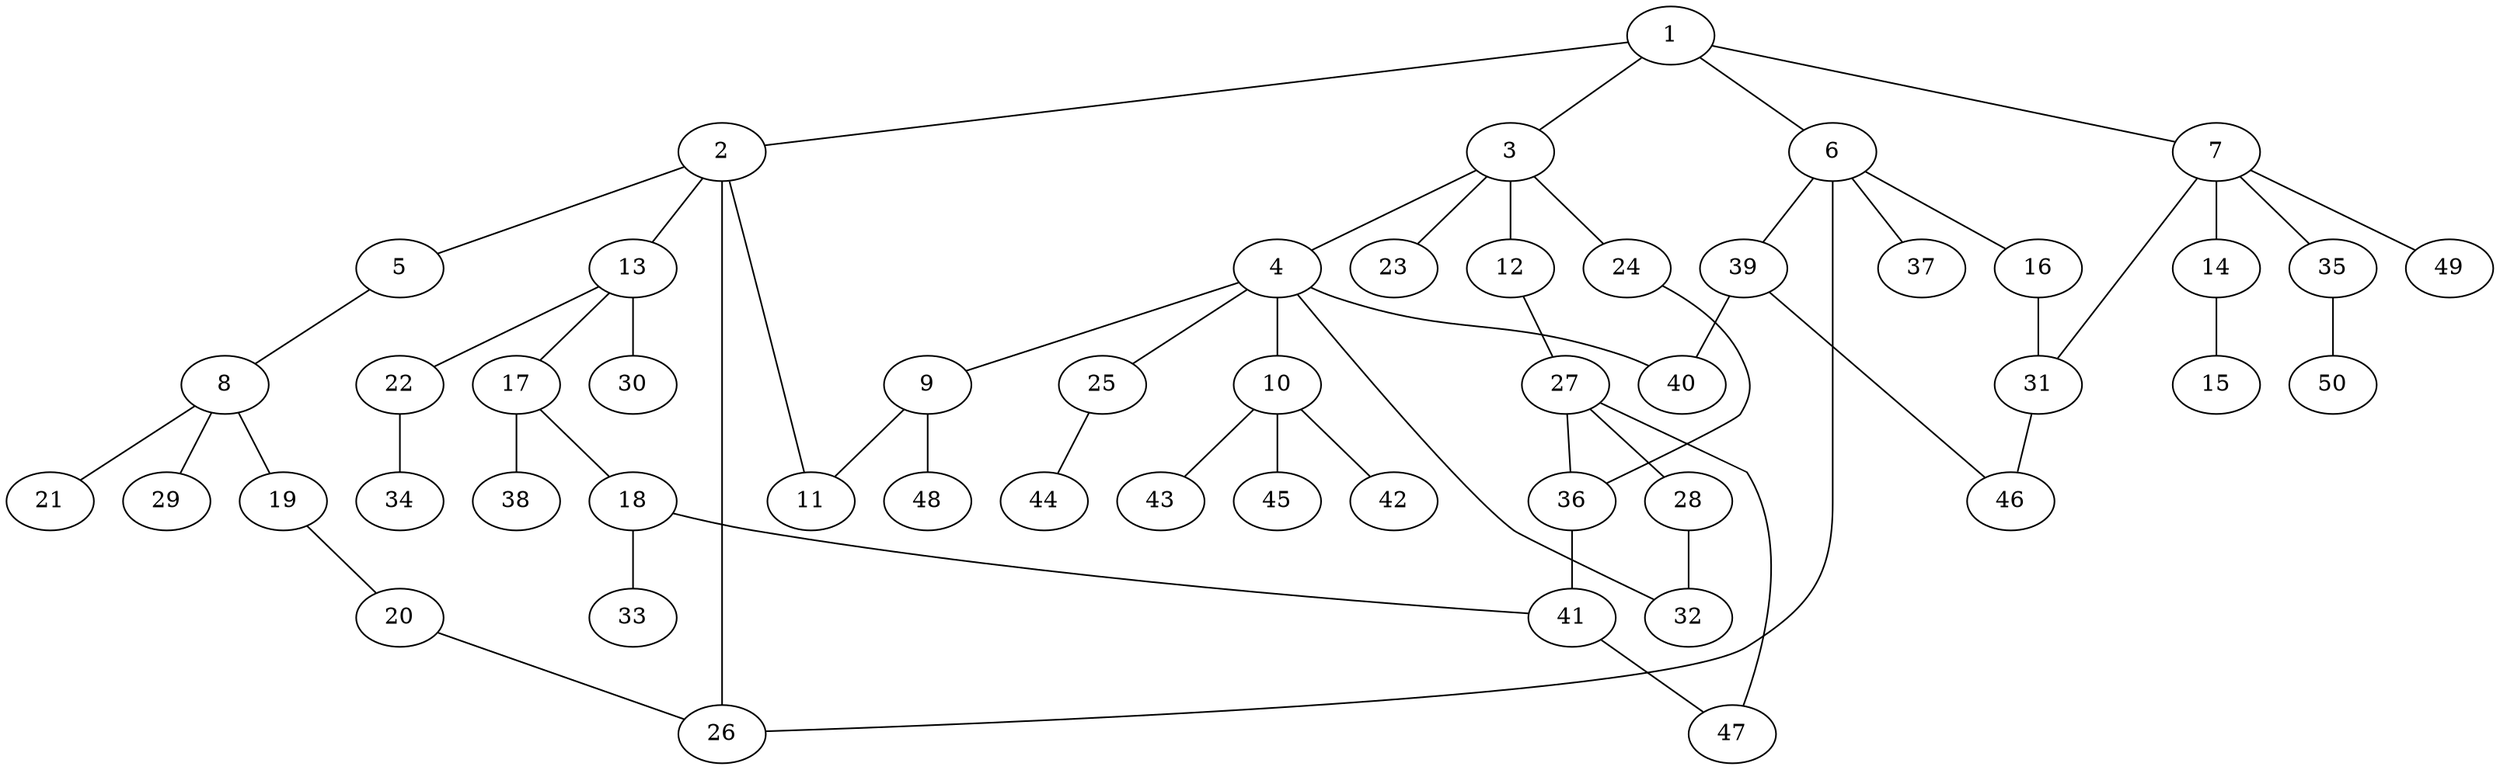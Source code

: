 graph graphname {1--2
1--3
1--6
1--7
2--5
2--11
2--13
2--26
3--4
3--12
3--23
3--24
4--9
4--10
4--25
4--32
4--40
5--8
6--16
6--26
6--37
6--39
7--14
7--31
7--35
7--49
8--19
8--21
8--29
9--11
9--48
10--42
10--43
10--45
12--27
13--17
13--22
13--30
14--15
16--31
17--18
17--38
18--33
18--41
19--20
20--26
22--34
24--36
25--44
27--28
27--36
27--47
28--32
31--46
35--50
36--41
39--40
39--46
41--47
}
